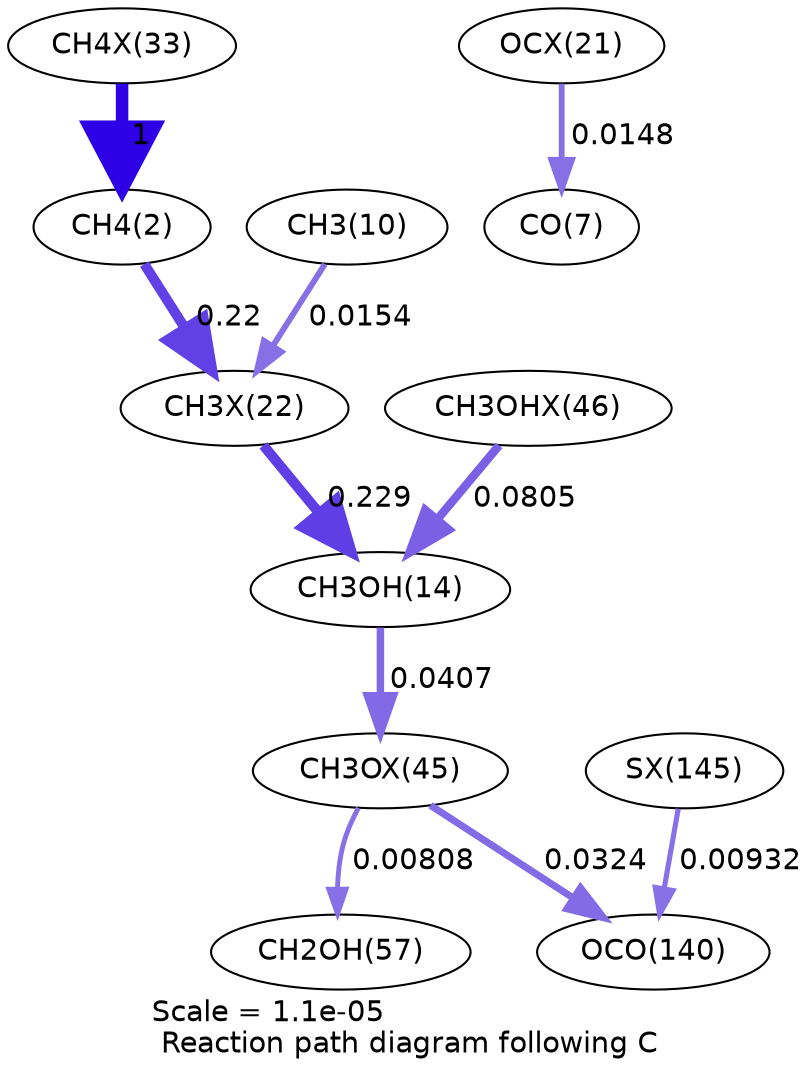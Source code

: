 digraph reaction_paths {
center=1;
s41 -> s4[fontname="Helvetica", penwidth=6, arrowsize=3, color="0.7, 1.5, 0.9"
, label=" 1"];
s4 -> s36[fontname="Helvetica", penwidth=4.86, arrowsize=2.43, color="0.7, 0.72, 0.9"
, label=" 0.22"];
s12 -> s36[fontname="Helvetica", penwidth=2.85, arrowsize=1.42, color="0.7, 0.515, 0.9"
, label=" 0.0154"];
s36 -> s16[fontname="Helvetica", penwidth=4.89, arrowsize=2.44, color="0.7, 0.729, 0.9"
, label=" 0.229"];
s50 -> s16[fontname="Helvetica", penwidth=4.1, arrowsize=2.05, color="0.7, 0.581, 0.9"
, label=" 0.0805"];
s16 -> s49[fontname="Helvetica", penwidth=3.58, arrowsize=1.79, color="0.7, 0.541, 0.9"
, label=" 0.0407"];
s49 -> s25[fontname="Helvetica", penwidth=3.41, arrowsize=1.71, color="0.7, 0.532, 0.9"
, label=" 0.0324"];
s49 -> s22[fontname="Helvetica", penwidth=2.36, arrowsize=1.18, color="0.7, 0.508, 0.9"
, label=" 0.00808"];
s57 -> s25[fontname="Helvetica", penwidth=2.47, arrowsize=1.23, color="0.7, 0.509, 0.9"
, label=" 0.00932"];
s35 -> s9[fontname="Helvetica", penwidth=2.82, arrowsize=1.41, color="0.7, 0.515, 0.9"
, label=" 0.0148"];
s4 [ fontname="Helvetica", label="CH4(2)"];
s9 [ fontname="Helvetica", label="CO(7)"];
s12 [ fontname="Helvetica", label="CH3(10)"];
s16 [ fontname="Helvetica", label="CH3OH(14)"];
s22 [ fontname="Helvetica", label="CH2OH(57)"];
s25 [ fontname="Helvetica", label="OCO(140)"];
s35 [ fontname="Helvetica", label="OCX(21)"];
s36 [ fontname="Helvetica", label="CH3X(22)"];
s41 [ fontname="Helvetica", label="CH4X(33)"];
s49 [ fontname="Helvetica", label="CH3OX(45)"];
s50 [ fontname="Helvetica", label="CH3OHX(46)"];
s57 [ fontname="Helvetica", label="SX(145)"];
 label = "Scale = 1.1e-05\l Reaction path diagram following C";
 fontname = "Helvetica";
}
